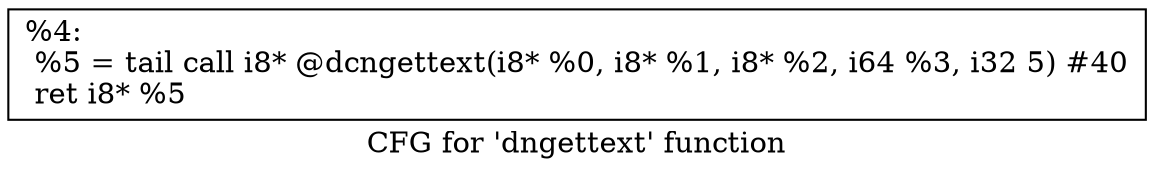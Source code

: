 digraph "CFG for 'dngettext' function" {
	label="CFG for 'dngettext' function";

	Node0x1b4b700 [shape=record,label="{%4:\l  %5 = tail call i8* @dcngettext(i8* %0, i8* %1, i8* %2, i64 %3, i32 5) #40\l  ret i8* %5\l}"];
}
